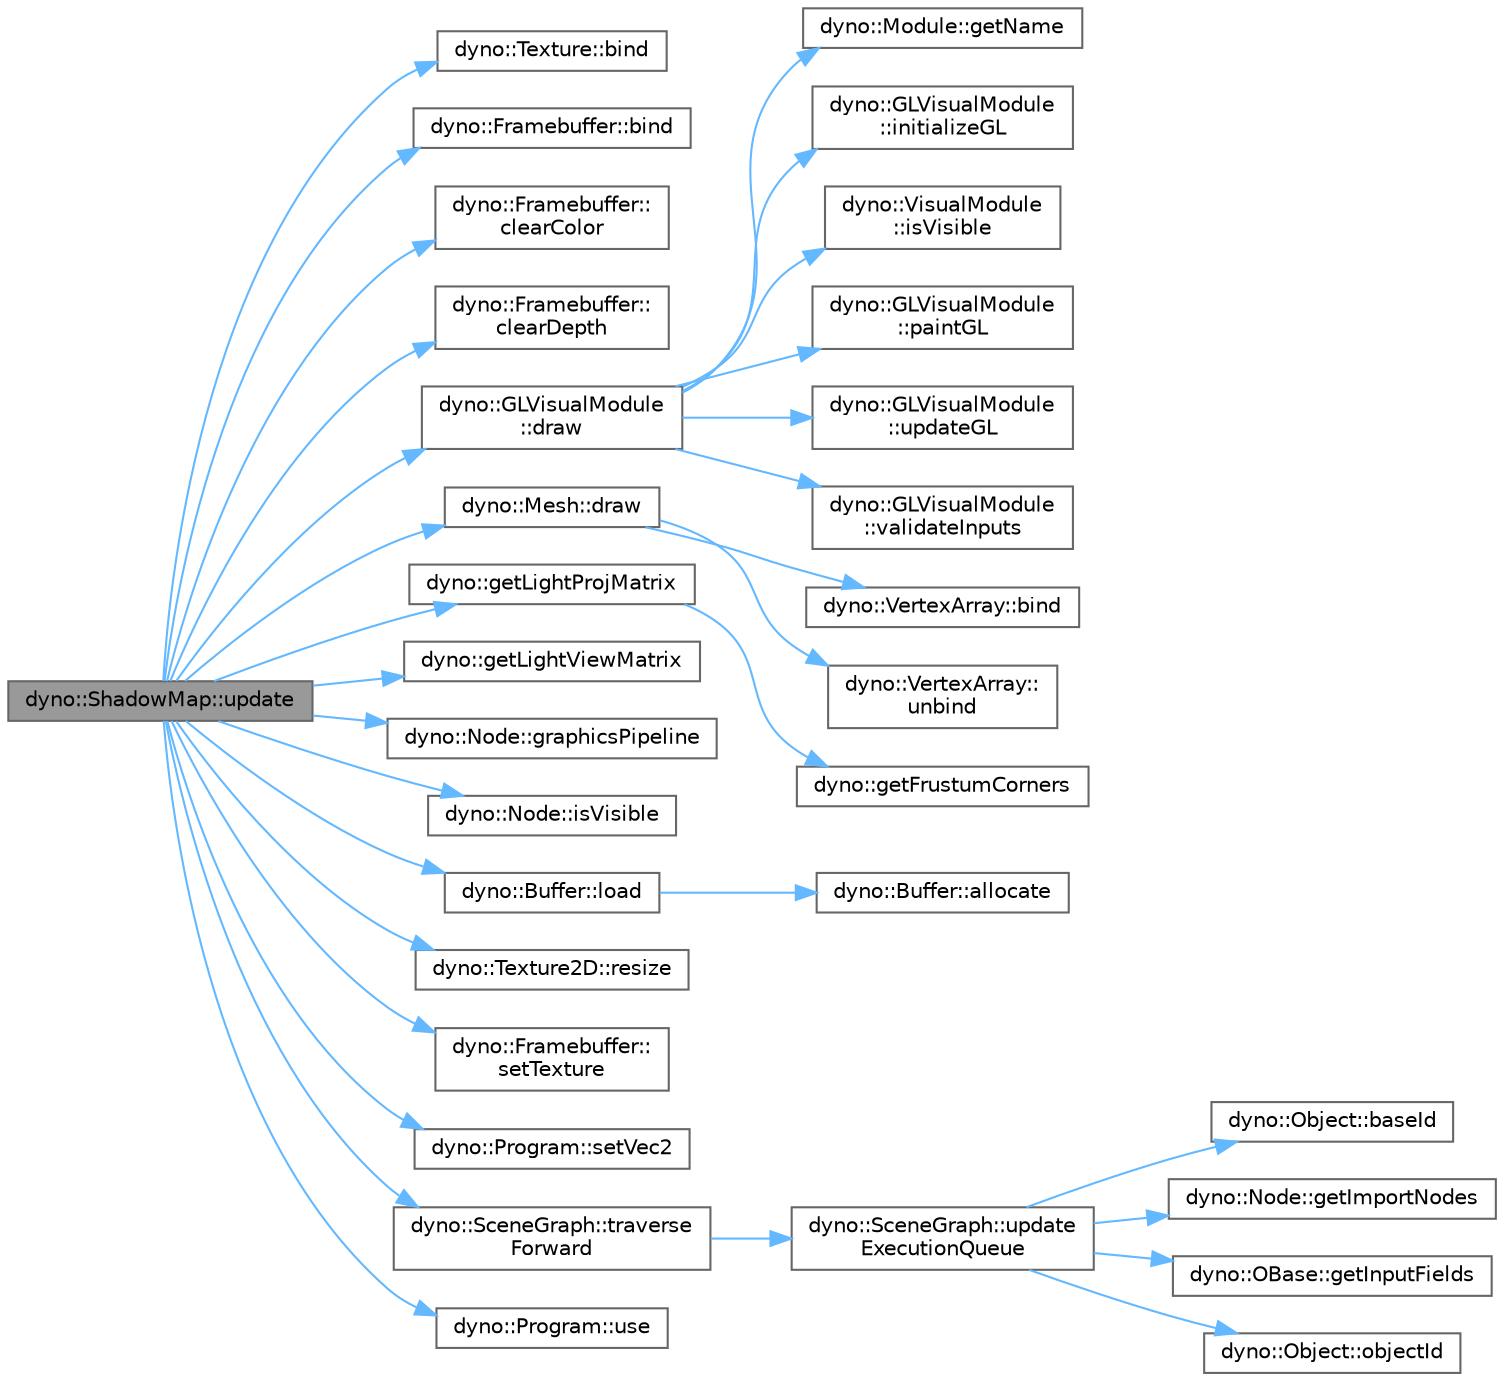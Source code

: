 digraph "dyno::ShadowMap::update"
{
 // LATEX_PDF_SIZE
  bgcolor="transparent";
  edge [fontname=Helvetica,fontsize=10,labelfontname=Helvetica,labelfontsize=10];
  node [fontname=Helvetica,fontsize=10,shape=box,height=0.2,width=0.4];
  rankdir="LR";
  Node1 [id="Node000001",label="dyno::ShadowMap::update",height=0.2,width=0.4,color="gray40", fillcolor="grey60", style="filled", fontcolor="black",tooltip=" "];
  Node1 -> Node2 [id="edge1_Node000001_Node000002",color="steelblue1",style="solid",tooltip=" "];
  Node2 [id="Node000002",label="dyno::Texture::bind",height=0.2,width=0.4,color="grey40", fillcolor="white", style="filled",URL="$classdyno_1_1_texture.html#a9b5f43ad11e544c21b77d517cb43c955",tooltip=" "];
  Node1 -> Node3 [id="edge2_Node000001_Node000003",color="steelblue1",style="solid",tooltip=" "];
  Node3 [id="Node000003",label="dyno::Framebuffer::bind",height=0.2,width=0.4,color="grey40", fillcolor="white", style="filled",URL="$classdyno_1_1_framebuffer.html#a8a33e123f1b48f2184b34063340ed269",tooltip=" "];
  Node1 -> Node4 [id="edge3_Node000001_Node000004",color="steelblue1",style="solid",tooltip=" "];
  Node4 [id="Node000004",label="dyno::Framebuffer::\lclearColor",height=0.2,width=0.4,color="grey40", fillcolor="white", style="filled",URL="$classdyno_1_1_framebuffer.html#ac7a7e349cf648b69392bfe2a8e023c4e",tooltip=" "];
  Node1 -> Node5 [id="edge4_Node000001_Node000005",color="steelblue1",style="solid",tooltip=" "];
  Node5 [id="Node000005",label="dyno::Framebuffer::\lclearDepth",height=0.2,width=0.4,color="grey40", fillcolor="white", style="filled",URL="$classdyno_1_1_framebuffer.html#aded44c5822014dd5e9d006addb22ba85",tooltip=" "];
  Node1 -> Node6 [id="edge5_Node000001_Node000006",color="steelblue1",style="solid",tooltip=" "];
  Node6 [id="Node000006",label="dyno::GLVisualModule\l::draw",height=0.2,width=0.4,color="grey40", fillcolor="white", style="filled",URL="$classdyno_1_1_g_l_visual_module.html#a0ccf24fafc4f5ce446e489c592496a5a",tooltip=" "];
  Node6 -> Node7 [id="edge6_Node000006_Node000007",color="steelblue1",style="solid",tooltip=" "];
  Node7 [id="Node000007",label="dyno::Module::getName",height=0.2,width=0.4,color="grey40", fillcolor="white", style="filled",URL="$classdyno_1_1_module.html#a85ee7630d700f8c249b9e4447cd6f87a",tooltip=" "];
  Node6 -> Node8 [id="edge7_Node000006_Node000008",color="steelblue1",style="solid",tooltip=" "];
  Node8 [id="Node000008",label="dyno::GLVisualModule\l::initializeGL",height=0.2,width=0.4,color="grey40", fillcolor="white", style="filled",URL="$classdyno_1_1_g_l_visual_module.html#a022d3136f404847cd6da99931b501a4d",tooltip=" "];
  Node6 -> Node9 [id="edge8_Node000006_Node000009",color="steelblue1",style="solid",tooltip=" "];
  Node9 [id="Node000009",label="dyno::VisualModule\l::isVisible",height=0.2,width=0.4,color="grey40", fillcolor="white", style="filled",URL="$classdyno_1_1_visual_module.html#ae78e0a26ae08fa7107f523889602ce2f",tooltip=" "];
  Node6 -> Node10 [id="edge9_Node000006_Node000010",color="steelblue1",style="solid",tooltip=" "];
  Node10 [id="Node000010",label="dyno::GLVisualModule\l::paintGL",height=0.2,width=0.4,color="grey40", fillcolor="white", style="filled",URL="$classdyno_1_1_g_l_visual_module.html#a5d5cca6001bfbea657c5ede8f161ef1d",tooltip=" "];
  Node6 -> Node11 [id="edge10_Node000006_Node000011",color="steelblue1",style="solid",tooltip=" "];
  Node11 [id="Node000011",label="dyno::GLVisualModule\l::updateGL",height=0.2,width=0.4,color="grey40", fillcolor="white", style="filled",URL="$classdyno_1_1_g_l_visual_module.html#acee485c9a88efbb9354e4354c1f0e064",tooltip=" "];
  Node6 -> Node12 [id="edge11_Node000006_Node000012",color="steelblue1",style="solid",tooltip=" "];
  Node12 [id="Node000012",label="dyno::GLVisualModule\l::validateInputs",height=0.2,width=0.4,color="grey40", fillcolor="white", style="filled",URL="$classdyno_1_1_g_l_visual_module.html#a5586f9528a332eb44e336de5ca7778c6",tooltip=" "];
  Node1 -> Node13 [id="edge12_Node000001_Node000013",color="steelblue1",style="solid",tooltip=" "];
  Node13 [id="Node000013",label="dyno::Mesh::draw",height=0.2,width=0.4,color="grey40", fillcolor="white", style="filled",URL="$classdyno_1_1_mesh.html#a5633c7e812b54805edda47c970dac823",tooltip=" "];
  Node13 -> Node14 [id="edge13_Node000013_Node000014",color="steelblue1",style="solid",tooltip=" "];
  Node14 [id="Node000014",label="dyno::VertexArray::bind",height=0.2,width=0.4,color="grey40", fillcolor="white", style="filled",URL="$classdyno_1_1_vertex_array.html#a7bf87d6e04ba0fd394a1b7f652ef6f93",tooltip=" "];
  Node13 -> Node15 [id="edge14_Node000013_Node000015",color="steelblue1",style="solid",tooltip=" "];
  Node15 [id="Node000015",label="dyno::VertexArray::\lunbind",height=0.2,width=0.4,color="grey40", fillcolor="white", style="filled",URL="$classdyno_1_1_vertex_array.html#a1229a2c233851d00fd63518648418d14",tooltip=" "];
  Node1 -> Node16 [id="edge15_Node000001_Node000016",color="steelblue1",style="solid",tooltip=" "];
  Node16 [id="Node000016",label="dyno::getLightProjMatrix",height=0.2,width=0.4,color="grey40", fillcolor="white", style="filled",URL="$namespacedyno.html#a8cadb46e9c9cf09a2ae169a392e198c0",tooltip=" "];
  Node16 -> Node17 [id="edge16_Node000016_Node000017",color="steelblue1",style="solid",tooltip=" "];
  Node17 [id="Node000017",label="dyno::getFrustumCorners",height=0.2,width=0.4,color="grey40", fillcolor="white", style="filled",URL="$namespacedyno.html#a5eaf65d3313ec90142d9e1896887696c",tooltip=" "];
  Node1 -> Node18 [id="edge17_Node000001_Node000018",color="steelblue1",style="solid",tooltip=" "];
  Node18 [id="Node000018",label="dyno::getLightViewMatrix",height=0.2,width=0.4,color="grey40", fillcolor="white", style="filled",URL="$namespacedyno.html#a241fe867c3027f3777129627ac9d6868",tooltip=" "];
  Node1 -> Node19 [id="edge18_Node000001_Node000019",color="steelblue1",style="solid",tooltip=" "];
  Node19 [id="Node000019",label="dyno::Node::graphicsPipeline",height=0.2,width=0.4,color="grey40", fillcolor="white", style="filled",URL="$classdyno_1_1_node.html#a0a775162e9f479bc5b4252fc2afc1226",tooltip=" "];
  Node1 -> Node20 [id="edge19_Node000001_Node000020",color="steelblue1",style="solid",tooltip=" "];
  Node20 [id="Node000020",label="dyno::Node::isVisible",height=0.2,width=0.4,color="grey40", fillcolor="white", style="filled",URL="$classdyno_1_1_node.html#ad555a5521d52658b266ea6241a43d584",tooltip="Check the visibility of context."];
  Node1 -> Node21 [id="edge20_Node000001_Node000021",color="steelblue1",style="solid",tooltip=" "];
  Node21 [id="Node000021",label="dyno::Buffer::load",height=0.2,width=0.4,color="grey40", fillcolor="white", style="filled",URL="$classdyno_1_1_buffer.html#aaa691458ca8164ace810c992932672ea",tooltip=" "];
  Node21 -> Node22 [id="edge21_Node000021_Node000022",color="steelblue1",style="solid",tooltip=" "];
  Node22 [id="Node000022",label="dyno::Buffer::allocate",height=0.2,width=0.4,color="grey40", fillcolor="white", style="filled",URL="$classdyno_1_1_buffer.html#a80dbbb78e986d2c50c7e98c9b8d44094",tooltip=" "];
  Node1 -> Node23 [id="edge22_Node000001_Node000023",color="steelblue1",style="solid",tooltip=" "];
  Node23 [id="Node000023",label="dyno::Texture2D::resize",height=0.2,width=0.4,color="grey40", fillcolor="white", style="filled",URL="$classdyno_1_1_texture2_d.html#a4f581d15b30e3343c37c31aa39aa6b81",tooltip=" "];
  Node1 -> Node24 [id="edge23_Node000001_Node000024",color="steelblue1",style="solid",tooltip=" "];
  Node24 [id="Node000024",label="dyno::Framebuffer::\lsetTexture",height=0.2,width=0.4,color="grey40", fillcolor="white", style="filled",URL="$classdyno_1_1_framebuffer.html#a407cb23b107450a7b6a78e0720eb0138",tooltip=" "];
  Node1 -> Node25 [id="edge24_Node000001_Node000025",color="steelblue1",style="solid",tooltip=" "];
  Node25 [id="Node000025",label="dyno::Program::setVec2",height=0.2,width=0.4,color="grey40", fillcolor="white", style="filled",URL="$classdyno_1_1_program.html#a399167cb8b77673b698127df3c18cbb1",tooltip=" "];
  Node1 -> Node26 [id="edge25_Node000001_Node000026",color="steelblue1",style="solid",tooltip=" "];
  Node26 [id="Node000026",label="dyno::SceneGraph::traverse\lForward",height=0.2,width=0.4,color="grey40", fillcolor="white", style="filled",URL="$classdyno_1_1_scene_graph.html#a9b17477004903a64280ebd07cdeea356",tooltip="Breadth-first tree traversal."];
  Node26 -> Node27 [id="edge26_Node000026_Node000027",color="steelblue1",style="solid",tooltip=" "];
  Node27 [id="Node000027",label="dyno::SceneGraph::update\lExecutionQueue",height=0.2,width=0.4,color="grey40", fillcolor="white", style="filled",URL="$classdyno_1_1_scene_graph.html#a6b8432d4021b78626b2310004c57a30b",tooltip=" "];
  Node27 -> Node28 [id="edge27_Node000027_Node000028",color="steelblue1",style="solid",tooltip=" "];
  Node28 [id="Node000028",label="dyno::Object::baseId",height=0.2,width=0.4,color="grey40", fillcolor="white", style="filled",URL="$classdyno_1_1_object.html#a1c74670edfee2018cfa434a0a6380ed5",tooltip="Base Id."];
  Node27 -> Node29 [id="edge28_Node000027_Node000029",color="steelblue1",style="solid",tooltip=" "];
  Node29 [id="Node000029",label="dyno::Node::getImportNodes",height=0.2,width=0.4,color="grey40", fillcolor="white", style="filled",URL="$classdyno_1_1_node.html#afdb83b6808ac89f1993062575d316e35",tooltip=" "];
  Node27 -> Node30 [id="edge29_Node000027_Node000030",color="steelblue1",style="solid",tooltip=" "];
  Node30 [id="Node000030",label="dyno::OBase::getInputFields",height=0.2,width=0.4,color="grey40", fillcolor="white", style="filled",URL="$classdyno_1_1_o_base.html#a67b5d4f1a17f5ccb3d196bc6515243a2",tooltip=" "];
  Node27 -> Node31 [id="edge30_Node000027_Node000031",color="steelblue1",style="solid",tooltip=" "];
  Node31 [id="Node000031",label="dyno::Object::objectId",height=0.2,width=0.4,color="grey40", fillcolor="white", style="filled",URL="$classdyno_1_1_object.html#a5105729f9f9faf65100b999d076418c8",tooltip=" "];
  Node1 -> Node32 [id="edge31_Node000001_Node000032",color="steelblue1",style="solid",tooltip=" "];
  Node32 [id="Node000032",label="dyno::Program::use",height=0.2,width=0.4,color="grey40", fillcolor="white", style="filled",URL="$classdyno_1_1_program.html#ae8573883cde7419e9814c345e7ede2ca",tooltip=" "];
}
